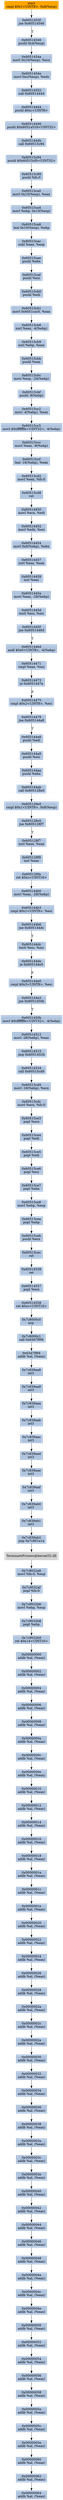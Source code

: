 digraph G {
node[shape=rectangle,style=filled,fillcolor=lightsteelblue,color=lightsteelblue]
bgcolor="transparent"
a0x6051453acmpl_0x1UINT8_0x8esp_[label="start\ncmpl $0x1<UINT8>, 0x8(%esp)",color="lightgrey",fillcolor="orange"];
a0x6051453fjne_0x60514546[label="0x6051453f\njne 0x60514546"];
a0x60514546pushl_0x4esp_[label="0x60514546\npushl 0x4(%esp)"];
a0x6051454amovl_0x10esp__ecx[label="0x6051454a\nmovl 0x10(%esp), %ecx"];
a0x6051454emovl_0xcesp__edx[label="0x6051454e\nmovl 0xc(%esp), %edx"];
a0x60514552call_0x60514444[label="0x60514552\ncall 0x60514444"];
a0x60514444pushl_0xcUINT8[label="0x60514444\npushl $0xc<UINT8>"];
a0x60514446pushl_0x6051a518UINT32[label="0x60514446\npushl $0x6051a518<UINT32>"];
a0x6051444bcall_0x60515c94[label="0x6051444b\ncall 0x60515c94"];
a0x60515c94pushl_0x60515cf0UINT32[label="0x60515c94\npushl $0x60515cf0<UINT32>"];
a0x60515c99pushl_fs_0[label="0x60515c99\npushl %fs:0"];
a0x60515ca0movl_0x10esp__eax[label="0x60515ca0\nmovl 0x10(%esp), %eax"];
a0x60515ca4movl_ebp_0x10esp_[label="0x60515ca4\nmovl %ebp, 0x10(%esp)"];
a0x60515ca8leal_0x10esp__ebp[label="0x60515ca8\nleal 0x10(%esp), %ebp"];
a0x60515cacsubl_eax_esp[label="0x60515cac\nsubl %eax, %esp"];
a0x60515caepushl_ebx[label="0x60515cae\npushl %ebx"];
a0x60515cafpushl_esi[label="0x60515caf\npushl %esi"];
a0x60515cb0pushl_edi[label="0x60515cb0\npushl %edi"];
a0x60515cb1movl_0x6051cac0_eax[label="0x60515cb1\nmovl 0x6051cac0, %eax"];
a0x60515cb6xorl_eax__4ebp_[label="0x60515cb6\nxorl %eax, -4(%ebp)"];
a0x60515cb9xorl_ebp_eax[label="0x60515cb9\nxorl %ebp, %eax"];
a0x60515cbbpushl_eax[label="0x60515cbb\npushl %eax"];
a0x60515cbcmovl_esp__24ebp_[label="0x60515cbc\nmovl %esp, -24(%ebp)"];
a0x60515cbfpushl__8ebp_[label="0x60515cbf\npushl -8(%ebp)"];
a0x60515cc2movl__4ebp__eax[label="0x60515cc2\nmovl -4(%ebp), %eax"];
a0x60515cc5movl_0xfffffffeUINT32__4ebp_[label="0x60515cc5\nmovl $0xfffffffe<UINT32>, -4(%ebp)"];
a0x60515cccmovl_eax__8ebp_[label="0x60515ccc\nmovl %eax, -8(%ebp)"];
a0x60515ccfleal__16ebp__eax[label="0x60515ccf\nleal -16(%ebp), %eax"];
a0x60515cd2movl_eax_fs_0[label="0x60515cd2\nmovl %eax, %fs:0"];
a0x60515cd8ret[label="0x60515cd8\nret"];
a0x60514450movl_ecx_edi[label="0x60514450\nmovl %ecx, %edi"];
a0x60514452movl_edx_esi[label="0x60514452\nmovl %edx, %esi"];
a0x60514454movl_0x8ebp__ebx[label="0x60514454\nmovl 0x8(%ebp), %ebx"];
a0x60514457xorl_eax_eax[label="0x60514457\nxorl %eax, %eax"];
a0x60514459incl_eax[label="0x60514459\nincl %eax"];
a0x6051445amovl_eax__28ebp_[label="0x6051445a\nmovl %eax, -28(%ebp)"];
a0x6051445dtestl_esi_esi[label="0x6051445d\ntestl %esi, %esi"];
a0x6051445fjne_0x6051446d[label="0x6051445f\njne 0x6051446d"];
a0x6051446dandl_0x0UINT8__4ebp_[label="0x6051446d\nandl $0x0<UINT8>, -4(%ebp)"];
a0x60514471cmpl_eax_esi[label="0x60514471\ncmpl %eax, %esi"];
a0x60514473je_0x6051447a[label="0x60514473\nje 0x6051447a"];
a0x60514475cmpl_0x2UINT8_esi[label="0x60514475\ncmpl $0x2<UINT8>, %esi"];
a0x60514478jne_0x605144a8[label="0x60514478\njne 0x605144a8"];
a0x605144a8pushl_edi[label="0x605144a8\npushl %edi"];
a0x605144a9pushl_esi[label="0x605144a9\npushl %esi"];
a0x605144aapushl_ebx[label="0x605144aa\npushl %ebx"];
a0x605144abcall_0x605128e0[label="0x605144ab\ncall 0x605128e0"];
a0x605128e0cmpl_0x1UINT8_0x8esp_[label="0x605128e0\ncmpl $0x1<UINT8>, 0x8(%esp)"];
a0x605128e5jne_0x605128f7[label="0x605128e5\njne 0x605128f7"];
a0x605128f7xorl_eax_eax[label="0x605128f7\nxorl %eax, %eax"];
a0x605128f9incl_eax[label="0x605128f9\nincl %eax"];
a0x605128faret_0xcUINT16[label="0x605128fa\nret $0xc<UINT16>"];
a0x605144b0movl_eax__28ebp_[label="0x605144b0\nmovl %eax, -28(%ebp)"];
a0x605144b3cmpl_0x1UINT8_esi[label="0x605144b3\ncmpl $0x1<UINT8>, %esi"];
a0x605144b6jne_0x605144dc[label="0x605144b6\njne 0x605144dc"];
a0x605144dctestl_esi_esi[label="0x605144dc\ntestl %esi, %esi"];
a0x605144deje_0x605144e5[label="0x605144de\nje 0x605144e5"];
a0x605144e0cmpl_0x3UINT8_esi[label="0x605144e0\ncmpl $0x3<UINT8>, %esi"];
a0x605144e3jne_0x6051450b[label="0x605144e3\njne 0x6051450b"];
a0x6051450bmovl_0xfffffffeUINT32__4ebp_[label="0x6051450b\nmovl $0xfffffffe<UINT32>, -4(%ebp)"];
a0x60514512movl__28ebp__eax[label="0x60514512\nmovl -28(%ebp), %eax"];
a0x60514515jmp_0x60514534[label="0x60514515\njmp 0x60514534"];
a0x60514534call_0x60515cd9[label="0x60514534\ncall 0x60515cd9"];
a0x60515cd9movl__16ebp__ecx[label="0x60515cd9\nmovl -16(%ebp), %ecx"];
a0x60515cdcmovl_ecx_fs_0[label="0x60515cdc\nmovl %ecx, %fs:0"];
a0x60515ce3popl_ecx[label="0x60515ce3\npopl %ecx"];
a0x60515ce4popl_edi[label="0x60515ce4\npopl %edi"];
a0x60515ce5popl_edi[label="0x60515ce5\npopl %edi"];
a0x60515ce6popl_esi[label="0x60515ce6\npopl %esi"];
a0x60515ce7popl_ebx[label="0x60515ce7\npopl %ebx"];
a0x60515ce8movl_ebp_esp[label="0x60515ce8\nmovl %ebp, %esp"];
a0x60515ceapopl_ebp[label="0x60515cea\npopl %ebp"];
a0x60515cebpushl_ecx[label="0x60515ceb\npushl %ecx"];
a0x60515cecret[label="0x60515cec\nret"];
a0x60514539ret[label="0x60514539\nret"];
a0x60514557popl_ecx[label="0x60514557\npopl %ecx"];
a0x60514558ret_0xcUINT16[label="0x60514558\nret $0xc<UINT16>"];
a0x7c8000c0nop_[label="0x7c8000c0\nnop "];
a0x7c8000c1call_0x63d7f9f4[label="0x7c8000c1\ncall 0x63d7f9f4"];
a0x63d7f9f4addb_al_eax_[label="0x63d7f9f4\naddb %al, (%eax)"];
a0x7c839aa8int3_[label="0x7c839aa8\nint3 "];
a0x7c839aa9int3_[label="0x7c839aa9\nint3 "];
a0x7c839aaaint3_[label="0x7c839aaa\nint3 "];
a0x7c839aabint3_[label="0x7c839aab\nint3 "];
a0x7c839aacint3_[label="0x7c839aac\nint3 "];
a0x7c839aadint3_[label="0x7c839aad\nint3 "];
a0x7c839aaeint3_[label="0x7c839aae\nint3 "];
a0x7c839aafint3_[label="0x7c839aaf\nint3 "];
a0x7c839ab0int3_[label="0x7c839ab0\nint3 "];
a0x7c839ab1int3_[label="0x7c839ab1\nint3 "];
a0x7c839ab2jmp_0x7c801e1a[label="0x7c839ab2\njmp 0x7c801e1a"];
TerminateProcess_kernel32_dll[label="TerminateProcess@kernel32.dll",color="lightgrey",fillcolor="lightgrey"];
a0x7c9032a8movl_fs_0_esp[label="0x7c9032a8\nmovl %fs:0, %esp"];
a0x7c9032afpopl_fs_0[label="0x7c9032af\npopl %fs:0"];
a0x7c9032b6movl_ebp_esp[label="0x7c9032b6\nmovl %ebp, %esp"];
a0x7c9032b8popl_ebp[label="0x7c9032b8\npopl %ebp"];
a0x7c9032b9ret_0x14UINT16[label="0x7c9032b9\nret $0x14<UINT16>"];
a0x00000000addb_al_eax_[label="0x00000000\naddb %al, (%eax)"];
a0x00000002addb_al_eax_[label="0x00000002\naddb %al, (%eax)"];
a0x00000004addb_al_eax_[label="0x00000004\naddb %al, (%eax)"];
a0x00000006addb_al_eax_[label="0x00000006\naddb %al, (%eax)"];
a0x00000008addb_al_eax_[label="0x00000008\naddb %al, (%eax)"];
a0x0000000aaddb_al_eax_[label="0x0000000a\naddb %al, (%eax)"];
a0x0000000caddb_al_eax_[label="0x0000000c\naddb %al, (%eax)"];
a0x0000000eaddb_al_eax_[label="0x0000000e\naddb %al, (%eax)"];
a0x00000010addb_al_eax_[label="0x00000010\naddb %al, (%eax)"];
a0x00000012addb_al_eax_[label="0x00000012\naddb %al, (%eax)"];
a0x00000014addb_al_eax_[label="0x00000014\naddb %al, (%eax)"];
a0x00000016addb_al_eax_[label="0x00000016\naddb %al, (%eax)"];
a0x00000018addb_al_eax_[label="0x00000018\naddb %al, (%eax)"];
a0x0000001aaddb_al_eax_[label="0x0000001a\naddb %al, (%eax)"];
a0x0000001caddb_al_eax_[label="0x0000001c\naddb %al, (%eax)"];
a0x0000001eaddb_al_eax_[label="0x0000001e\naddb %al, (%eax)"];
a0x00000020addb_al_eax_[label="0x00000020\naddb %al, (%eax)"];
a0x00000022addb_al_eax_[label="0x00000022\naddb %al, (%eax)"];
a0x00000024addb_al_eax_[label="0x00000024\naddb %al, (%eax)"];
a0x00000026addb_al_eax_[label="0x00000026\naddb %al, (%eax)"];
a0x00000028addb_al_eax_[label="0x00000028\naddb %al, (%eax)"];
a0x0000002aaddb_al_eax_[label="0x0000002a\naddb %al, (%eax)"];
a0x0000002caddb_al_eax_[label="0x0000002c\naddb %al, (%eax)"];
a0x0000002eaddb_al_eax_[label="0x0000002e\naddb %al, (%eax)"];
a0x00000030addb_al_eax_[label="0x00000030\naddb %al, (%eax)"];
a0x00000032addb_al_eax_[label="0x00000032\naddb %al, (%eax)"];
a0x00000034addb_al_eax_[label="0x00000034\naddb %al, (%eax)"];
a0x00000036addb_al_eax_[label="0x00000036\naddb %al, (%eax)"];
a0x00000038addb_al_eax_[label="0x00000038\naddb %al, (%eax)"];
a0x0000003aaddb_al_eax_[label="0x0000003a\naddb %al, (%eax)"];
a0x0000003caddb_al_eax_[label="0x0000003c\naddb %al, (%eax)"];
a0x0000003eaddb_al_eax_[label="0x0000003e\naddb %al, (%eax)"];
a0x00000040addb_al_eax_[label="0x00000040\naddb %al, (%eax)"];
a0x00000042addb_al_eax_[label="0x00000042\naddb %al, (%eax)"];
a0x00000044addb_al_eax_[label="0x00000044\naddb %al, (%eax)"];
a0x00000046addb_al_eax_[label="0x00000046\naddb %al, (%eax)"];
a0x00000048addb_al_eax_[label="0x00000048\naddb %al, (%eax)"];
a0x0000004aaddb_al_eax_[label="0x0000004a\naddb %al, (%eax)"];
a0x0000004caddb_al_eax_[label="0x0000004c\naddb %al, (%eax)"];
a0x0000004eaddb_al_eax_[label="0x0000004e\naddb %al, (%eax)"];
a0x00000050addb_al_eax_[label="0x00000050\naddb %al, (%eax)"];
a0x00000052addb_al_eax_[label="0x00000052\naddb %al, (%eax)"];
a0x00000054addb_al_eax_[label="0x00000054\naddb %al, (%eax)"];
a0x00000056addb_al_eax_[label="0x00000056\naddb %al, (%eax)"];
a0x00000058addb_al_eax_[label="0x00000058\naddb %al, (%eax)"];
a0x0000005aaddb_al_eax_[label="0x0000005a\naddb %al, (%eax)"];
a0x0000005caddb_al_eax_[label="0x0000005c\naddb %al, (%eax)"];
a0x0000005eaddb_al_eax_[label="0x0000005e\naddb %al, (%eax)"];
a0x00000060addb_al_eax_[label="0x00000060\naddb %al, (%eax)"];
a0x00000062addb_al_eax_[label="0x00000062\naddb %al, (%eax)"];
a0x00000064addb_al_eax_[label="0x00000064\naddb %al, (%eax)"];
a0x6051453acmpl_0x1UINT8_0x8esp_ -> a0x6051453fjne_0x60514546 [color="#000000"];
a0x6051453fjne_0x60514546 -> a0x60514546pushl_0x4esp_ [color="#000000",label="T"];
a0x60514546pushl_0x4esp_ -> a0x6051454amovl_0x10esp__ecx [color="#000000"];
a0x6051454amovl_0x10esp__ecx -> a0x6051454emovl_0xcesp__edx [color="#000000"];
a0x6051454emovl_0xcesp__edx -> a0x60514552call_0x60514444 [color="#000000"];
a0x60514552call_0x60514444 -> a0x60514444pushl_0xcUINT8 [color="#000000"];
a0x60514444pushl_0xcUINT8 -> a0x60514446pushl_0x6051a518UINT32 [color="#000000"];
a0x60514446pushl_0x6051a518UINT32 -> a0x6051444bcall_0x60515c94 [color="#000000"];
a0x6051444bcall_0x60515c94 -> a0x60515c94pushl_0x60515cf0UINT32 [color="#000000"];
a0x60515c94pushl_0x60515cf0UINT32 -> a0x60515c99pushl_fs_0 [color="#000000"];
a0x60515c99pushl_fs_0 -> a0x60515ca0movl_0x10esp__eax [color="#000000"];
a0x60515ca0movl_0x10esp__eax -> a0x60515ca4movl_ebp_0x10esp_ [color="#000000"];
a0x60515ca4movl_ebp_0x10esp_ -> a0x60515ca8leal_0x10esp__ebp [color="#000000"];
a0x60515ca8leal_0x10esp__ebp -> a0x60515cacsubl_eax_esp [color="#000000"];
a0x60515cacsubl_eax_esp -> a0x60515caepushl_ebx [color="#000000"];
a0x60515caepushl_ebx -> a0x60515cafpushl_esi [color="#000000"];
a0x60515cafpushl_esi -> a0x60515cb0pushl_edi [color="#000000"];
a0x60515cb0pushl_edi -> a0x60515cb1movl_0x6051cac0_eax [color="#000000"];
a0x60515cb1movl_0x6051cac0_eax -> a0x60515cb6xorl_eax__4ebp_ [color="#000000"];
a0x60515cb6xorl_eax__4ebp_ -> a0x60515cb9xorl_ebp_eax [color="#000000"];
a0x60515cb9xorl_ebp_eax -> a0x60515cbbpushl_eax [color="#000000"];
a0x60515cbbpushl_eax -> a0x60515cbcmovl_esp__24ebp_ [color="#000000"];
a0x60515cbcmovl_esp__24ebp_ -> a0x60515cbfpushl__8ebp_ [color="#000000"];
a0x60515cbfpushl__8ebp_ -> a0x60515cc2movl__4ebp__eax [color="#000000"];
a0x60515cc2movl__4ebp__eax -> a0x60515cc5movl_0xfffffffeUINT32__4ebp_ [color="#000000"];
a0x60515cc5movl_0xfffffffeUINT32__4ebp_ -> a0x60515cccmovl_eax__8ebp_ [color="#000000"];
a0x60515cccmovl_eax__8ebp_ -> a0x60515ccfleal__16ebp__eax [color="#000000"];
a0x60515ccfleal__16ebp__eax -> a0x60515cd2movl_eax_fs_0 [color="#000000"];
a0x60515cd2movl_eax_fs_0 -> a0x60515cd8ret [color="#000000"];
a0x60515cd8ret -> a0x60514450movl_ecx_edi [color="#000000"];
a0x60514450movl_ecx_edi -> a0x60514452movl_edx_esi [color="#000000"];
a0x60514452movl_edx_esi -> a0x60514454movl_0x8ebp__ebx [color="#000000"];
a0x60514454movl_0x8ebp__ebx -> a0x60514457xorl_eax_eax [color="#000000"];
a0x60514457xorl_eax_eax -> a0x60514459incl_eax [color="#000000"];
a0x60514459incl_eax -> a0x6051445amovl_eax__28ebp_ [color="#000000"];
a0x6051445amovl_eax__28ebp_ -> a0x6051445dtestl_esi_esi [color="#000000"];
a0x6051445dtestl_esi_esi -> a0x6051445fjne_0x6051446d [color="#000000"];
a0x6051445fjne_0x6051446d -> a0x6051446dandl_0x0UINT8__4ebp_ [color="#000000",label="T"];
a0x6051446dandl_0x0UINT8__4ebp_ -> a0x60514471cmpl_eax_esi [color="#000000"];
a0x60514471cmpl_eax_esi -> a0x60514473je_0x6051447a [color="#000000"];
a0x60514473je_0x6051447a -> a0x60514475cmpl_0x2UINT8_esi [color="#000000",label="F"];
a0x60514475cmpl_0x2UINT8_esi -> a0x60514478jne_0x605144a8 [color="#000000"];
a0x60514478jne_0x605144a8 -> a0x605144a8pushl_edi [color="#000000",label="T"];
a0x605144a8pushl_edi -> a0x605144a9pushl_esi [color="#000000"];
a0x605144a9pushl_esi -> a0x605144aapushl_ebx [color="#000000"];
a0x605144aapushl_ebx -> a0x605144abcall_0x605128e0 [color="#000000"];
a0x605144abcall_0x605128e0 -> a0x605128e0cmpl_0x1UINT8_0x8esp_ [color="#000000"];
a0x605128e0cmpl_0x1UINT8_0x8esp_ -> a0x605128e5jne_0x605128f7 [color="#000000"];
a0x605128e5jne_0x605128f7 -> a0x605128f7xorl_eax_eax [color="#000000",label="T"];
a0x605128f7xorl_eax_eax -> a0x605128f9incl_eax [color="#000000"];
a0x605128f9incl_eax -> a0x605128faret_0xcUINT16 [color="#000000"];
a0x605128faret_0xcUINT16 -> a0x605144b0movl_eax__28ebp_ [color="#000000"];
a0x605144b0movl_eax__28ebp_ -> a0x605144b3cmpl_0x1UINT8_esi [color="#000000"];
a0x605144b3cmpl_0x1UINT8_esi -> a0x605144b6jne_0x605144dc [color="#000000"];
a0x605144b6jne_0x605144dc -> a0x605144dctestl_esi_esi [color="#000000",label="T"];
a0x605144dctestl_esi_esi -> a0x605144deje_0x605144e5 [color="#000000"];
a0x605144deje_0x605144e5 -> a0x605144e0cmpl_0x3UINT8_esi [color="#000000",label="F"];
a0x605144e0cmpl_0x3UINT8_esi -> a0x605144e3jne_0x6051450b [color="#000000"];
a0x605144e3jne_0x6051450b -> a0x6051450bmovl_0xfffffffeUINT32__4ebp_ [color="#000000",label="T"];
a0x6051450bmovl_0xfffffffeUINT32__4ebp_ -> a0x60514512movl__28ebp__eax [color="#000000"];
a0x60514512movl__28ebp__eax -> a0x60514515jmp_0x60514534 [color="#000000"];
a0x60514515jmp_0x60514534 -> a0x60514534call_0x60515cd9 [color="#000000"];
a0x60514534call_0x60515cd9 -> a0x60515cd9movl__16ebp__ecx [color="#000000"];
a0x60515cd9movl__16ebp__ecx -> a0x60515cdcmovl_ecx_fs_0 [color="#000000"];
a0x60515cdcmovl_ecx_fs_0 -> a0x60515ce3popl_ecx [color="#000000"];
a0x60515ce3popl_ecx -> a0x60515ce4popl_edi [color="#000000"];
a0x60515ce4popl_edi -> a0x60515ce5popl_edi [color="#000000"];
a0x60515ce5popl_edi -> a0x60515ce6popl_esi [color="#000000"];
a0x60515ce6popl_esi -> a0x60515ce7popl_ebx [color="#000000"];
a0x60515ce7popl_ebx -> a0x60515ce8movl_ebp_esp [color="#000000"];
a0x60515ce8movl_ebp_esp -> a0x60515ceapopl_ebp [color="#000000"];
a0x60515ceapopl_ebp -> a0x60515cebpushl_ecx [color="#000000"];
a0x60515cebpushl_ecx -> a0x60515cecret [color="#000000"];
a0x60515cecret -> a0x60514539ret [color="#000000"];
a0x60514539ret -> a0x60514557popl_ecx [color="#000000"];
a0x60514557popl_ecx -> a0x60514558ret_0xcUINT16 [color="#000000"];
a0x60514558ret_0xcUINT16 -> a0x7c8000c0nop_ [color="#000000"];
a0x7c8000c0nop_ -> a0x7c8000c1call_0x63d7f9f4 [color="#000000"];
a0x7c8000c1call_0x63d7f9f4 -> a0x63d7f9f4addb_al_eax_ [color="#000000"];
a0x63d7f9f4addb_al_eax_ -> a0x7c839aa8int3_ [color="#000000"];
a0x7c839aa8int3_ -> a0x7c839aa9int3_ [color="#000000"];
a0x7c839aa9int3_ -> a0x7c839aaaint3_ [color="#000000"];
a0x7c839aaaint3_ -> a0x7c839aabint3_ [color="#000000"];
a0x7c839aabint3_ -> a0x7c839aacint3_ [color="#000000"];
a0x7c839aacint3_ -> a0x7c839aadint3_ [color="#000000"];
a0x7c839aadint3_ -> a0x7c839aaeint3_ [color="#000000"];
a0x7c839aaeint3_ -> a0x7c839aafint3_ [color="#000000"];
a0x7c839aafint3_ -> a0x7c839ab0int3_ [color="#000000"];
a0x7c839ab0int3_ -> a0x7c839ab1int3_ [color="#000000"];
a0x7c839ab1int3_ -> a0x7c839ab2jmp_0x7c801e1a [color="#000000"];
a0x7c839ab2jmp_0x7c801e1a -> TerminateProcess_kernel32_dll [color="#000000"];
TerminateProcess_kernel32_dll -> a0x7c9032a8movl_fs_0_esp [color="#000000"];
a0x7c9032a8movl_fs_0_esp -> a0x7c9032afpopl_fs_0 [color="#000000"];
a0x7c9032afpopl_fs_0 -> a0x7c9032b6movl_ebp_esp [color="#000000"];
a0x7c9032b6movl_ebp_esp -> a0x7c9032b8popl_ebp [color="#000000"];
a0x7c9032b8popl_ebp -> a0x7c9032b9ret_0x14UINT16 [color="#000000"];
a0x7c9032b9ret_0x14UINT16 -> a0x00000000addb_al_eax_ [color="#000000"];
a0x00000000addb_al_eax_ -> a0x00000002addb_al_eax_ [color="#000000"];
a0x00000002addb_al_eax_ -> a0x00000004addb_al_eax_ [color="#000000"];
a0x00000004addb_al_eax_ -> a0x00000006addb_al_eax_ [color="#000000"];
a0x00000006addb_al_eax_ -> a0x00000008addb_al_eax_ [color="#000000"];
a0x00000008addb_al_eax_ -> a0x0000000aaddb_al_eax_ [color="#000000"];
a0x0000000aaddb_al_eax_ -> a0x0000000caddb_al_eax_ [color="#000000"];
a0x0000000caddb_al_eax_ -> a0x0000000eaddb_al_eax_ [color="#000000"];
a0x0000000eaddb_al_eax_ -> a0x00000010addb_al_eax_ [color="#000000"];
a0x00000010addb_al_eax_ -> a0x00000012addb_al_eax_ [color="#000000"];
a0x00000012addb_al_eax_ -> a0x00000014addb_al_eax_ [color="#000000"];
a0x00000014addb_al_eax_ -> a0x00000016addb_al_eax_ [color="#000000"];
a0x00000016addb_al_eax_ -> a0x00000018addb_al_eax_ [color="#000000"];
a0x00000018addb_al_eax_ -> a0x0000001aaddb_al_eax_ [color="#000000"];
a0x0000001aaddb_al_eax_ -> a0x0000001caddb_al_eax_ [color="#000000"];
a0x0000001caddb_al_eax_ -> a0x0000001eaddb_al_eax_ [color="#000000"];
a0x0000001eaddb_al_eax_ -> a0x00000020addb_al_eax_ [color="#000000"];
a0x00000020addb_al_eax_ -> a0x00000022addb_al_eax_ [color="#000000"];
a0x00000022addb_al_eax_ -> a0x00000024addb_al_eax_ [color="#000000"];
a0x00000024addb_al_eax_ -> a0x00000026addb_al_eax_ [color="#000000"];
a0x00000026addb_al_eax_ -> a0x00000028addb_al_eax_ [color="#000000"];
a0x00000028addb_al_eax_ -> a0x0000002aaddb_al_eax_ [color="#000000"];
a0x0000002aaddb_al_eax_ -> a0x0000002caddb_al_eax_ [color="#000000"];
a0x0000002caddb_al_eax_ -> a0x0000002eaddb_al_eax_ [color="#000000"];
a0x0000002eaddb_al_eax_ -> a0x00000030addb_al_eax_ [color="#000000"];
a0x00000030addb_al_eax_ -> a0x00000032addb_al_eax_ [color="#000000"];
a0x00000032addb_al_eax_ -> a0x00000034addb_al_eax_ [color="#000000"];
a0x00000034addb_al_eax_ -> a0x00000036addb_al_eax_ [color="#000000"];
a0x00000036addb_al_eax_ -> a0x00000038addb_al_eax_ [color="#000000"];
a0x00000038addb_al_eax_ -> a0x0000003aaddb_al_eax_ [color="#000000"];
a0x0000003aaddb_al_eax_ -> a0x0000003caddb_al_eax_ [color="#000000"];
a0x0000003caddb_al_eax_ -> a0x0000003eaddb_al_eax_ [color="#000000"];
a0x0000003eaddb_al_eax_ -> a0x00000040addb_al_eax_ [color="#000000"];
a0x00000040addb_al_eax_ -> a0x00000042addb_al_eax_ [color="#000000"];
a0x00000042addb_al_eax_ -> a0x00000044addb_al_eax_ [color="#000000"];
a0x00000044addb_al_eax_ -> a0x00000046addb_al_eax_ [color="#000000"];
a0x00000046addb_al_eax_ -> a0x00000048addb_al_eax_ [color="#000000"];
a0x00000048addb_al_eax_ -> a0x0000004aaddb_al_eax_ [color="#000000"];
a0x0000004aaddb_al_eax_ -> a0x0000004caddb_al_eax_ [color="#000000"];
a0x0000004caddb_al_eax_ -> a0x0000004eaddb_al_eax_ [color="#000000"];
a0x0000004eaddb_al_eax_ -> a0x00000050addb_al_eax_ [color="#000000"];
a0x00000050addb_al_eax_ -> a0x00000052addb_al_eax_ [color="#000000"];
a0x00000052addb_al_eax_ -> a0x00000054addb_al_eax_ [color="#000000"];
a0x00000054addb_al_eax_ -> a0x00000056addb_al_eax_ [color="#000000"];
a0x00000056addb_al_eax_ -> a0x00000058addb_al_eax_ [color="#000000"];
a0x00000058addb_al_eax_ -> a0x0000005aaddb_al_eax_ [color="#000000"];
a0x0000005aaddb_al_eax_ -> a0x0000005caddb_al_eax_ [color="#000000"];
a0x0000005caddb_al_eax_ -> a0x0000005eaddb_al_eax_ [color="#000000"];
a0x0000005eaddb_al_eax_ -> a0x00000060addb_al_eax_ [color="#000000"];
a0x00000060addb_al_eax_ -> a0x00000062addb_al_eax_ [color="#000000"];
a0x00000062addb_al_eax_ -> a0x00000064addb_al_eax_ [color="#000000"];
}
